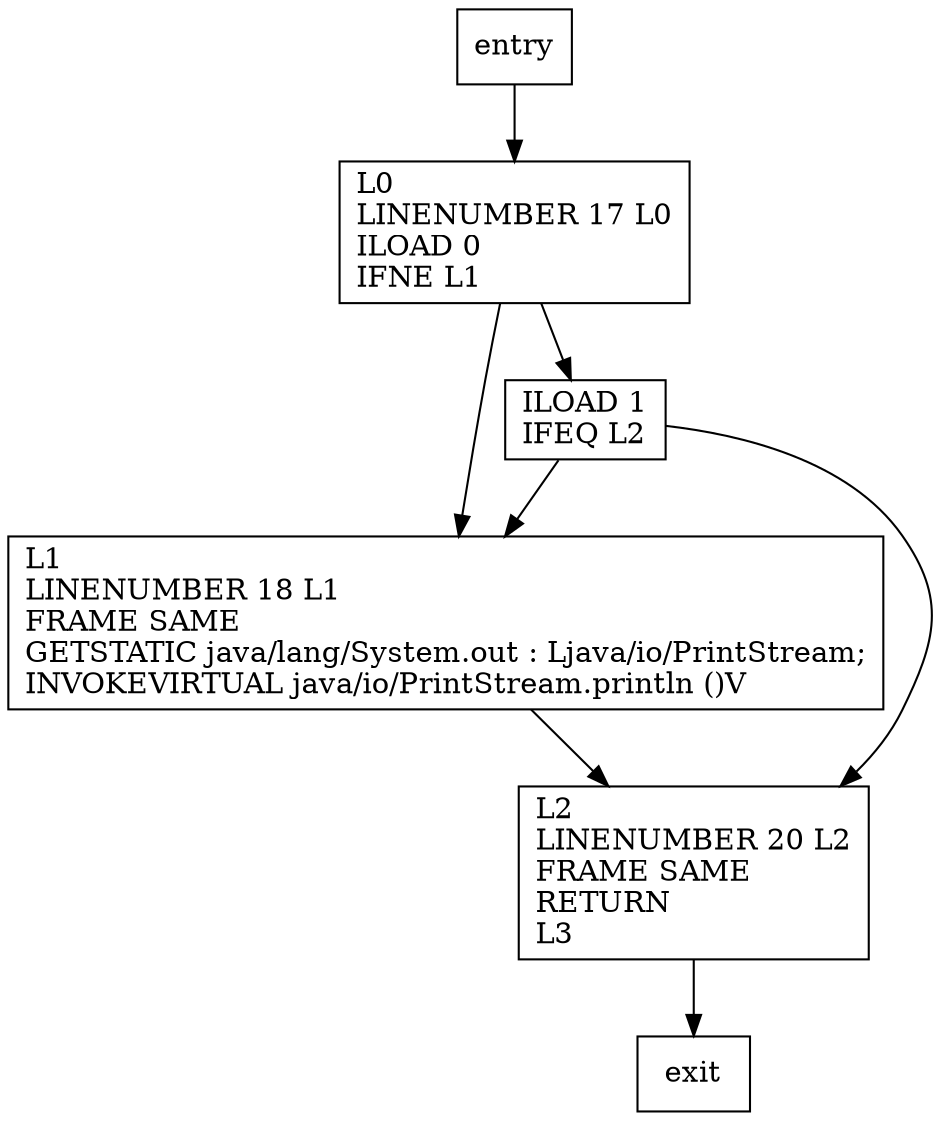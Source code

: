 digraph foo {
node [shape=record];
865307228 [label="L1\lLINENUMBER 18 L1\lFRAME SAME\lGETSTATIC java/lang/System.out : Ljava/io/PrintStream;\lINVOKEVIRTUAL java/io/PrintStream.println ()V\l"];
162878342 [label="L0\lLINENUMBER 17 L0\lILOAD 0\lIFNE L1\l"];
1294805897 [label="L2\lLINENUMBER 20 L2\lFRAME SAME\lRETURN\lL3\l"];
788278409 [label="ILOAD 1\lIFEQ L2\l"];
entry;
exit;
entry -> 162878342
865307228 -> 1294805897
162878342 -> 865307228
162878342 -> 788278409
1294805897 -> exit
788278409 -> 865307228
788278409 -> 1294805897
}
